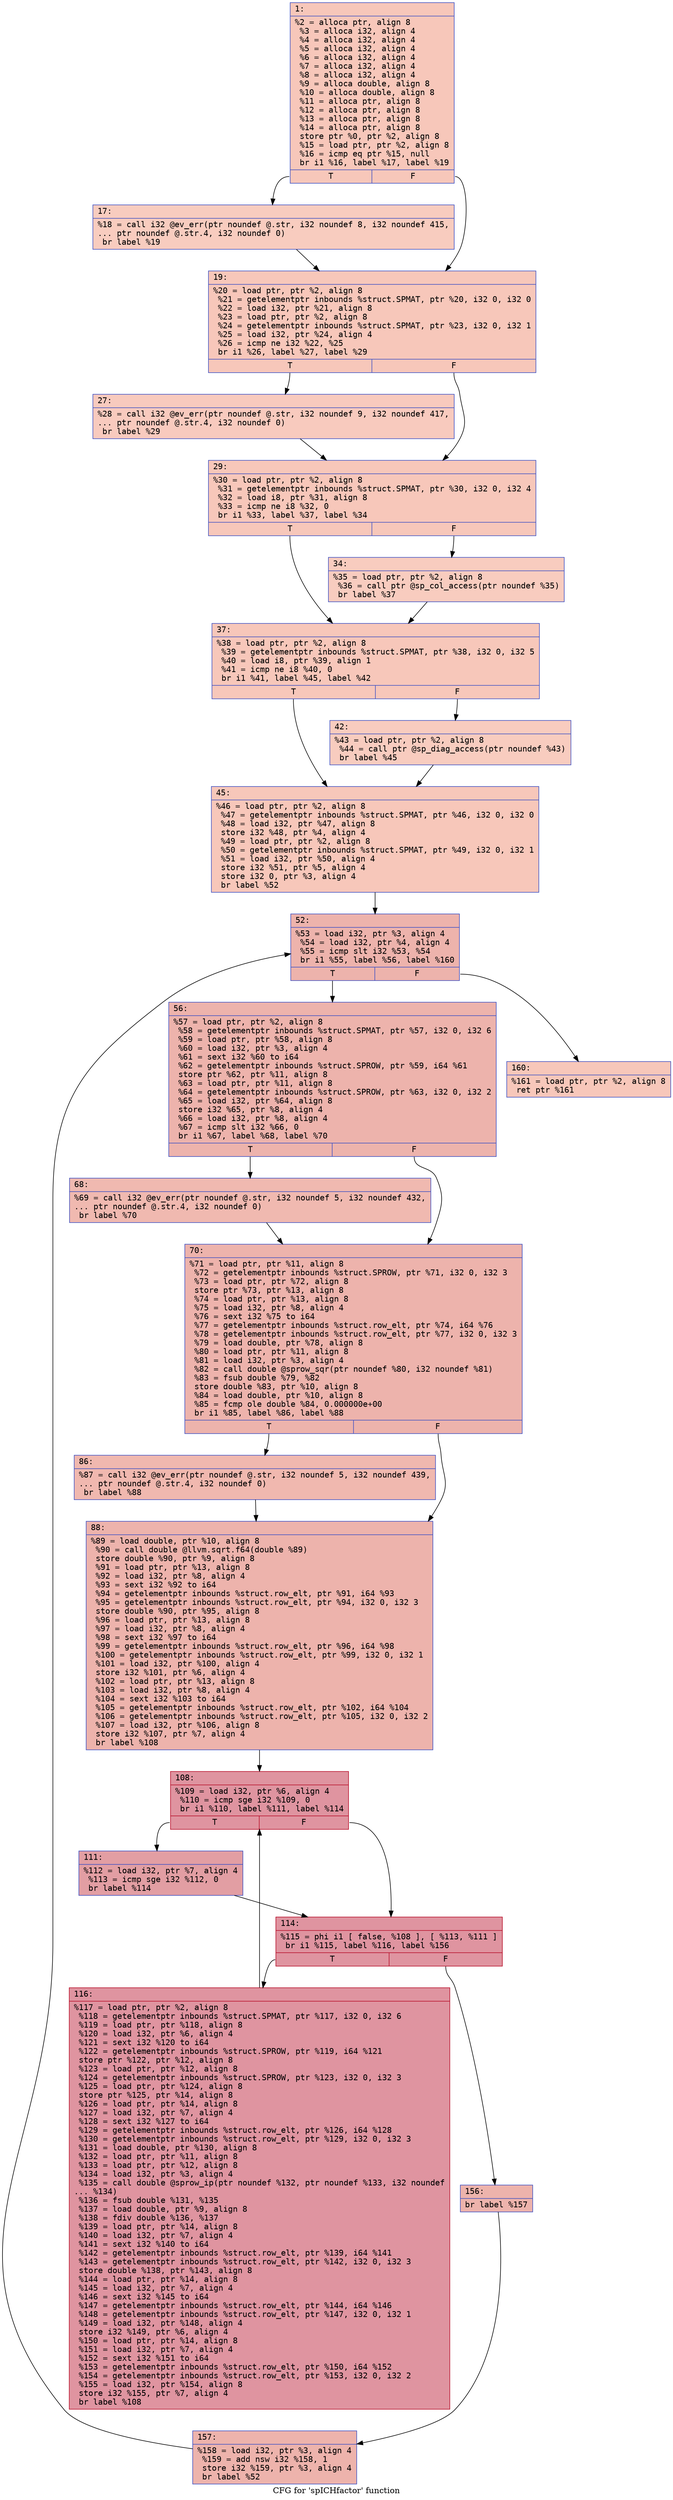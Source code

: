 digraph "CFG for 'spICHfactor' function" {
	label="CFG for 'spICHfactor' function";

	Node0x6000023b1720 [shape=record,color="#3d50c3ff", style=filled, fillcolor="#ec7f6370" fontname="Courier",label="{1:\l|  %2 = alloca ptr, align 8\l  %3 = alloca i32, align 4\l  %4 = alloca i32, align 4\l  %5 = alloca i32, align 4\l  %6 = alloca i32, align 4\l  %7 = alloca i32, align 4\l  %8 = alloca i32, align 4\l  %9 = alloca double, align 8\l  %10 = alloca double, align 8\l  %11 = alloca ptr, align 8\l  %12 = alloca ptr, align 8\l  %13 = alloca ptr, align 8\l  %14 = alloca ptr, align 8\l  store ptr %0, ptr %2, align 8\l  %15 = load ptr, ptr %2, align 8\l  %16 = icmp eq ptr %15, null\l  br i1 %16, label %17, label %19\l|{<s0>T|<s1>F}}"];
	Node0x6000023b1720:s0 -> Node0x6000023b1770[tooltip="1 -> 17\nProbability 37.50%" ];
	Node0x6000023b1720:s1 -> Node0x6000023b17c0[tooltip="1 -> 19\nProbability 62.50%" ];
	Node0x6000023b1770 [shape=record,color="#3d50c3ff", style=filled, fillcolor="#f08b6e70" fontname="Courier",label="{17:\l|  %18 = call i32 @ev_err(ptr noundef @.str, i32 noundef 8, i32 noundef 415,\l... ptr noundef @.str.4, i32 noundef 0)\l  br label %19\l}"];
	Node0x6000023b1770 -> Node0x6000023b17c0[tooltip="17 -> 19\nProbability 100.00%" ];
	Node0x6000023b17c0 [shape=record,color="#3d50c3ff", style=filled, fillcolor="#ec7f6370" fontname="Courier",label="{19:\l|  %20 = load ptr, ptr %2, align 8\l  %21 = getelementptr inbounds %struct.SPMAT, ptr %20, i32 0, i32 0\l  %22 = load i32, ptr %21, align 8\l  %23 = load ptr, ptr %2, align 8\l  %24 = getelementptr inbounds %struct.SPMAT, ptr %23, i32 0, i32 1\l  %25 = load i32, ptr %24, align 4\l  %26 = icmp ne i32 %22, %25\l  br i1 %26, label %27, label %29\l|{<s0>T|<s1>F}}"];
	Node0x6000023b17c0:s0 -> Node0x6000023b1810[tooltip="19 -> 27\nProbability 50.00%" ];
	Node0x6000023b17c0:s1 -> Node0x6000023b1860[tooltip="19 -> 29\nProbability 50.00%" ];
	Node0x6000023b1810 [shape=record,color="#3d50c3ff", style=filled, fillcolor="#ef886b70" fontname="Courier",label="{27:\l|  %28 = call i32 @ev_err(ptr noundef @.str, i32 noundef 9, i32 noundef 417,\l... ptr noundef @.str.4, i32 noundef 0)\l  br label %29\l}"];
	Node0x6000023b1810 -> Node0x6000023b1860[tooltip="27 -> 29\nProbability 100.00%" ];
	Node0x6000023b1860 [shape=record,color="#3d50c3ff", style=filled, fillcolor="#ec7f6370" fontname="Courier",label="{29:\l|  %30 = load ptr, ptr %2, align 8\l  %31 = getelementptr inbounds %struct.SPMAT, ptr %30, i32 0, i32 4\l  %32 = load i8, ptr %31, align 8\l  %33 = icmp ne i8 %32, 0\l  br i1 %33, label %37, label %34\l|{<s0>T|<s1>F}}"];
	Node0x6000023b1860:s0 -> Node0x6000023b1900[tooltip="29 -> 37\nProbability 62.50%" ];
	Node0x6000023b1860:s1 -> Node0x6000023b18b0[tooltip="29 -> 34\nProbability 37.50%" ];
	Node0x6000023b18b0 [shape=record,color="#3d50c3ff", style=filled, fillcolor="#f08b6e70" fontname="Courier",label="{34:\l|  %35 = load ptr, ptr %2, align 8\l  %36 = call ptr @sp_col_access(ptr noundef %35)\l  br label %37\l}"];
	Node0x6000023b18b0 -> Node0x6000023b1900[tooltip="34 -> 37\nProbability 100.00%" ];
	Node0x6000023b1900 [shape=record,color="#3d50c3ff", style=filled, fillcolor="#ec7f6370" fontname="Courier",label="{37:\l|  %38 = load ptr, ptr %2, align 8\l  %39 = getelementptr inbounds %struct.SPMAT, ptr %38, i32 0, i32 5\l  %40 = load i8, ptr %39, align 1\l  %41 = icmp ne i8 %40, 0\l  br i1 %41, label %45, label %42\l|{<s0>T|<s1>F}}"];
	Node0x6000023b1900:s0 -> Node0x6000023b19a0[tooltip="37 -> 45\nProbability 62.50%" ];
	Node0x6000023b1900:s1 -> Node0x6000023b1950[tooltip="37 -> 42\nProbability 37.50%" ];
	Node0x6000023b1950 [shape=record,color="#3d50c3ff", style=filled, fillcolor="#f08b6e70" fontname="Courier",label="{42:\l|  %43 = load ptr, ptr %2, align 8\l  %44 = call ptr @sp_diag_access(ptr noundef %43)\l  br label %45\l}"];
	Node0x6000023b1950 -> Node0x6000023b19a0[tooltip="42 -> 45\nProbability 100.00%" ];
	Node0x6000023b19a0 [shape=record,color="#3d50c3ff", style=filled, fillcolor="#ec7f6370" fontname="Courier",label="{45:\l|  %46 = load ptr, ptr %2, align 8\l  %47 = getelementptr inbounds %struct.SPMAT, ptr %46, i32 0, i32 0\l  %48 = load i32, ptr %47, align 8\l  store i32 %48, ptr %4, align 4\l  %49 = load ptr, ptr %2, align 8\l  %50 = getelementptr inbounds %struct.SPMAT, ptr %49, i32 0, i32 1\l  %51 = load i32, ptr %50, align 4\l  store i32 %51, ptr %5, align 4\l  store i32 0, ptr %3, align 4\l  br label %52\l}"];
	Node0x6000023b19a0 -> Node0x6000023b19f0[tooltip="45 -> 52\nProbability 100.00%" ];
	Node0x6000023b19f0 [shape=record,color="#3d50c3ff", style=filled, fillcolor="#d6524470" fontname="Courier",label="{52:\l|  %53 = load i32, ptr %3, align 4\l  %54 = load i32, ptr %4, align 4\l  %55 = icmp slt i32 %53, %54\l  br i1 %55, label %56, label %160\l|{<s0>T|<s1>F}}"];
	Node0x6000023b19f0:s0 -> Node0x6000023b1a40[tooltip="52 -> 56\nProbability 96.88%" ];
	Node0x6000023b19f0:s1 -> Node0x6000023b1db0[tooltip="52 -> 160\nProbability 3.12%" ];
	Node0x6000023b1a40 [shape=record,color="#3d50c3ff", style=filled, fillcolor="#d6524470" fontname="Courier",label="{56:\l|  %57 = load ptr, ptr %2, align 8\l  %58 = getelementptr inbounds %struct.SPMAT, ptr %57, i32 0, i32 6\l  %59 = load ptr, ptr %58, align 8\l  %60 = load i32, ptr %3, align 4\l  %61 = sext i32 %60 to i64\l  %62 = getelementptr inbounds %struct.SPROW, ptr %59, i64 %61\l  store ptr %62, ptr %11, align 8\l  %63 = load ptr, ptr %11, align 8\l  %64 = getelementptr inbounds %struct.SPROW, ptr %63, i32 0, i32 2\l  %65 = load i32, ptr %64, align 8\l  store i32 %65, ptr %8, align 4\l  %66 = load i32, ptr %8, align 4\l  %67 = icmp slt i32 %66, 0\l  br i1 %67, label %68, label %70\l|{<s0>T|<s1>F}}"];
	Node0x6000023b1a40:s0 -> Node0x6000023b1a90[tooltip="56 -> 68\nProbability 37.50%" ];
	Node0x6000023b1a40:s1 -> Node0x6000023b1ae0[tooltip="56 -> 70\nProbability 62.50%" ];
	Node0x6000023b1a90 [shape=record,color="#3d50c3ff", style=filled, fillcolor="#de614d70" fontname="Courier",label="{68:\l|  %69 = call i32 @ev_err(ptr noundef @.str, i32 noundef 5, i32 noundef 432,\l... ptr noundef @.str.4, i32 noundef 0)\l  br label %70\l}"];
	Node0x6000023b1a90 -> Node0x6000023b1ae0[tooltip="68 -> 70\nProbability 100.00%" ];
	Node0x6000023b1ae0 [shape=record,color="#3d50c3ff", style=filled, fillcolor="#d6524470" fontname="Courier",label="{70:\l|  %71 = load ptr, ptr %11, align 8\l  %72 = getelementptr inbounds %struct.SPROW, ptr %71, i32 0, i32 3\l  %73 = load ptr, ptr %72, align 8\l  store ptr %73, ptr %13, align 8\l  %74 = load ptr, ptr %13, align 8\l  %75 = load i32, ptr %8, align 4\l  %76 = sext i32 %75 to i64\l  %77 = getelementptr inbounds %struct.row_elt, ptr %74, i64 %76\l  %78 = getelementptr inbounds %struct.row_elt, ptr %77, i32 0, i32 3\l  %79 = load double, ptr %78, align 8\l  %80 = load ptr, ptr %11, align 8\l  %81 = load i32, ptr %3, align 4\l  %82 = call double @sprow_sqr(ptr noundef %80, i32 noundef %81)\l  %83 = fsub double %79, %82\l  store double %83, ptr %10, align 8\l  %84 = load double, ptr %10, align 8\l  %85 = fcmp ole double %84, 0.000000e+00\l  br i1 %85, label %86, label %88\l|{<s0>T|<s1>F}}"];
	Node0x6000023b1ae0:s0 -> Node0x6000023b1b30[tooltip="70 -> 86\nProbability 50.00%" ];
	Node0x6000023b1ae0:s1 -> Node0x6000023b1b80[tooltip="70 -> 88\nProbability 50.00%" ];
	Node0x6000023b1b30 [shape=record,color="#3d50c3ff", style=filled, fillcolor="#dc5d4a70" fontname="Courier",label="{86:\l|  %87 = call i32 @ev_err(ptr noundef @.str, i32 noundef 5, i32 noundef 439,\l... ptr noundef @.str.4, i32 noundef 0)\l  br label %88\l}"];
	Node0x6000023b1b30 -> Node0x6000023b1b80[tooltip="86 -> 88\nProbability 100.00%" ];
	Node0x6000023b1b80 [shape=record,color="#3d50c3ff", style=filled, fillcolor="#d6524470" fontname="Courier",label="{88:\l|  %89 = load double, ptr %10, align 8\l  %90 = call double @llvm.sqrt.f64(double %89)\l  store double %90, ptr %9, align 8\l  %91 = load ptr, ptr %13, align 8\l  %92 = load i32, ptr %8, align 4\l  %93 = sext i32 %92 to i64\l  %94 = getelementptr inbounds %struct.row_elt, ptr %91, i64 %93\l  %95 = getelementptr inbounds %struct.row_elt, ptr %94, i32 0, i32 3\l  store double %90, ptr %95, align 8\l  %96 = load ptr, ptr %13, align 8\l  %97 = load i32, ptr %8, align 4\l  %98 = sext i32 %97 to i64\l  %99 = getelementptr inbounds %struct.row_elt, ptr %96, i64 %98\l  %100 = getelementptr inbounds %struct.row_elt, ptr %99, i32 0, i32 1\l  %101 = load i32, ptr %100, align 4\l  store i32 %101, ptr %6, align 4\l  %102 = load ptr, ptr %13, align 8\l  %103 = load i32, ptr %8, align 4\l  %104 = sext i32 %103 to i64\l  %105 = getelementptr inbounds %struct.row_elt, ptr %102, i64 %104\l  %106 = getelementptr inbounds %struct.row_elt, ptr %105, i32 0, i32 2\l  %107 = load i32, ptr %106, align 8\l  store i32 %107, ptr %7, align 4\l  br label %108\l}"];
	Node0x6000023b1b80 -> Node0x6000023b1bd0[tooltip="88 -> 108\nProbability 100.00%" ];
	Node0x6000023b1bd0 [shape=record,color="#b70d28ff", style=filled, fillcolor="#b70d2870" fontname="Courier",label="{108:\l|  %109 = load i32, ptr %6, align 4\l  %110 = icmp sge i32 %109, 0\l  br i1 %110, label %111, label %114\l|{<s0>T|<s1>F}}"];
	Node0x6000023b1bd0:s0 -> Node0x6000023b1c20[tooltip="108 -> 111\nProbability 50.00%" ];
	Node0x6000023b1bd0:s1 -> Node0x6000023b1c70[tooltip="108 -> 114\nProbability 50.00%" ];
	Node0x6000023b1c20 [shape=record,color="#3d50c3ff", style=filled, fillcolor="#be242e70" fontname="Courier",label="{111:\l|  %112 = load i32, ptr %7, align 4\l  %113 = icmp sge i32 %112, 0\l  br label %114\l}"];
	Node0x6000023b1c20 -> Node0x6000023b1c70[tooltip="111 -> 114\nProbability 100.00%" ];
	Node0x6000023b1c70 [shape=record,color="#b70d28ff", style=filled, fillcolor="#b70d2870" fontname="Courier",label="{114:\l|  %115 = phi i1 [ false, %108 ], [ %113, %111 ]\l  br i1 %115, label %116, label %156\l|{<s0>T|<s1>F}}"];
	Node0x6000023b1c70:s0 -> Node0x6000023b1cc0[tooltip="114 -> 116\nProbability 96.88%" ];
	Node0x6000023b1c70:s1 -> Node0x6000023b1d10[tooltip="114 -> 156\nProbability 3.12%" ];
	Node0x6000023b1cc0 [shape=record,color="#b70d28ff", style=filled, fillcolor="#b70d2870" fontname="Courier",label="{116:\l|  %117 = load ptr, ptr %2, align 8\l  %118 = getelementptr inbounds %struct.SPMAT, ptr %117, i32 0, i32 6\l  %119 = load ptr, ptr %118, align 8\l  %120 = load i32, ptr %6, align 4\l  %121 = sext i32 %120 to i64\l  %122 = getelementptr inbounds %struct.SPROW, ptr %119, i64 %121\l  store ptr %122, ptr %12, align 8\l  %123 = load ptr, ptr %12, align 8\l  %124 = getelementptr inbounds %struct.SPROW, ptr %123, i32 0, i32 3\l  %125 = load ptr, ptr %124, align 8\l  store ptr %125, ptr %14, align 8\l  %126 = load ptr, ptr %14, align 8\l  %127 = load i32, ptr %7, align 4\l  %128 = sext i32 %127 to i64\l  %129 = getelementptr inbounds %struct.row_elt, ptr %126, i64 %128\l  %130 = getelementptr inbounds %struct.row_elt, ptr %129, i32 0, i32 3\l  %131 = load double, ptr %130, align 8\l  %132 = load ptr, ptr %11, align 8\l  %133 = load ptr, ptr %12, align 8\l  %134 = load i32, ptr %3, align 4\l  %135 = call double @sprow_ip(ptr noundef %132, ptr noundef %133, i32 noundef\l... %134)\l  %136 = fsub double %131, %135\l  %137 = load double, ptr %9, align 8\l  %138 = fdiv double %136, %137\l  %139 = load ptr, ptr %14, align 8\l  %140 = load i32, ptr %7, align 4\l  %141 = sext i32 %140 to i64\l  %142 = getelementptr inbounds %struct.row_elt, ptr %139, i64 %141\l  %143 = getelementptr inbounds %struct.row_elt, ptr %142, i32 0, i32 3\l  store double %138, ptr %143, align 8\l  %144 = load ptr, ptr %14, align 8\l  %145 = load i32, ptr %7, align 4\l  %146 = sext i32 %145 to i64\l  %147 = getelementptr inbounds %struct.row_elt, ptr %144, i64 %146\l  %148 = getelementptr inbounds %struct.row_elt, ptr %147, i32 0, i32 1\l  %149 = load i32, ptr %148, align 4\l  store i32 %149, ptr %6, align 4\l  %150 = load ptr, ptr %14, align 8\l  %151 = load i32, ptr %7, align 4\l  %152 = sext i32 %151 to i64\l  %153 = getelementptr inbounds %struct.row_elt, ptr %150, i64 %152\l  %154 = getelementptr inbounds %struct.row_elt, ptr %153, i32 0, i32 2\l  %155 = load i32, ptr %154, align 8\l  store i32 %155, ptr %7, align 4\l  br label %108\l}"];
	Node0x6000023b1cc0 -> Node0x6000023b1bd0[tooltip="116 -> 108\nProbability 100.00%" ];
	Node0x6000023b1d10 [shape=record,color="#3d50c3ff", style=filled, fillcolor="#d6524470" fontname="Courier",label="{156:\l|  br label %157\l}"];
	Node0x6000023b1d10 -> Node0x6000023b1d60[tooltip="156 -> 157\nProbability 100.00%" ];
	Node0x6000023b1d60 [shape=record,color="#3d50c3ff", style=filled, fillcolor="#d6524470" fontname="Courier",label="{157:\l|  %158 = load i32, ptr %3, align 4\l  %159 = add nsw i32 %158, 1\l  store i32 %159, ptr %3, align 4\l  br label %52\l}"];
	Node0x6000023b1d60 -> Node0x6000023b19f0[tooltip="157 -> 52\nProbability 100.00%" ];
	Node0x6000023b1db0 [shape=record,color="#3d50c3ff", style=filled, fillcolor="#ec7f6370" fontname="Courier",label="{160:\l|  %161 = load ptr, ptr %2, align 8\l  ret ptr %161\l}"];
}
